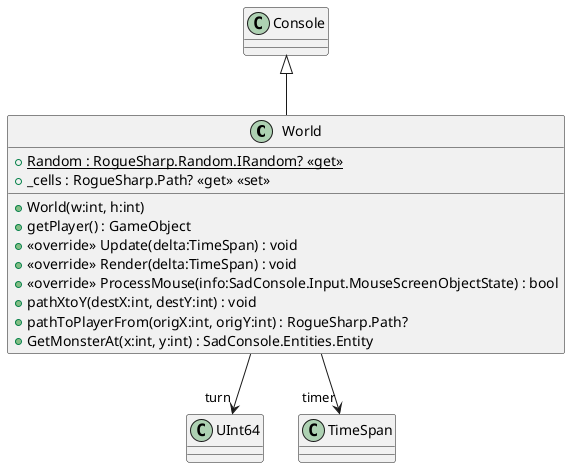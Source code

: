 @startuml
class World {
    + {static} Random : RogueSharp.Random.IRandom? <<get>>
    + World(w:int, h:int)
    + getPlayer() : GameObject
    + <<override>> Update(delta:TimeSpan) : void
    + <<override>> Render(delta:TimeSpan) : void
    + <<override>> ProcessMouse(info:SadConsole.Input.MouseScreenObjectState) : bool
    + _cells : RogueSharp.Path? <<get>> <<set>>
    + pathXtoY(destX:int, destY:int) : void
    + pathToPlayerFrom(origX:int, origY:int) : RogueSharp.Path?
    + GetMonsterAt(x:int, y:int) : SadConsole.Entities.Entity
}
Console <|-- World
World --> "turn" UInt64
World --> "timer" TimeSpan
@enduml
